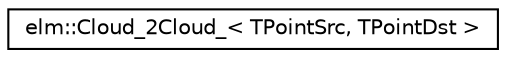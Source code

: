 digraph G
{
  edge [fontname="Helvetica",fontsize="10",labelfontname="Helvetica",labelfontsize="10"];
  node [fontname="Helvetica",fontsize="10",shape=record];
  rankdir="LR";
  Node1 [label="elm::Cloud_2Cloud_\< TPointSrc, TPointDst \>",height=0.2,width=0.4,color="black", fillcolor="white", style="filled",URL="$classelm_1_1Cloud__2Cloud__.html",tooltip="class for Point Cloud conversion of different point types"];
}
